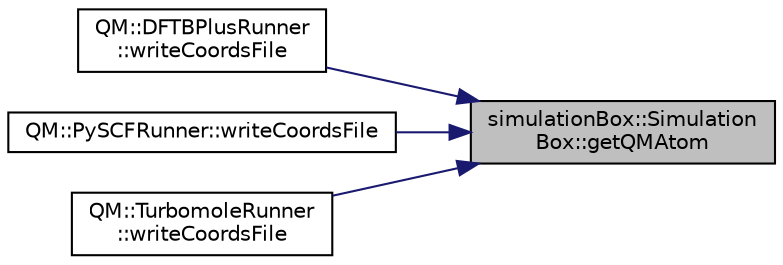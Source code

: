 digraph "simulationBox::SimulationBox::getQMAtom"
{
 // LATEX_PDF_SIZE
  edge [fontname="Helvetica",fontsize="10",labelfontname="Helvetica",labelfontsize="10"];
  node [fontname="Helvetica",fontsize="10",shape=record];
  rankdir="RL";
  Node1 [label="simulationBox::Simulation\lBox::getQMAtom",height=0.2,width=0.4,color="black", fillcolor="grey75", style="filled", fontcolor="black",tooltip=" "];
  Node1 -> Node2 [dir="back",color="midnightblue",fontsize="10",style="solid",fontname="Helvetica"];
  Node2 [label="QM::DFTBPlusRunner\l::writeCoordsFile",height=0.2,width=0.4,color="black", fillcolor="white", style="filled",URL="$classQM_1_1DFTBPlusRunner.html#a18938d83dcbd4407e29839ff87eeb178",tooltip="writes the coords file in order to run the external qm program"];
  Node1 -> Node3 [dir="back",color="midnightblue",fontsize="10",style="solid",fontname="Helvetica"];
  Node3 [label="QM::PySCFRunner::writeCoordsFile",height=0.2,width=0.4,color="black", fillcolor="white", style="filled",URL="$classQM_1_1PySCFRunner.html#a555d5aec139ac907c5de1f41f05a4656",tooltip="writes the coords file in order to run the external qm program"];
  Node1 -> Node4 [dir="back",color="midnightblue",fontsize="10",style="solid",fontname="Helvetica"];
  Node4 [label="QM::TurbomoleRunner\l::writeCoordsFile",height=0.2,width=0.4,color="black", fillcolor="white", style="filled",URL="$classQM_1_1TurbomoleRunner.html#a4af1412bb073422b0e51d740d022978e",tooltip="writes the coords file in turbomole format"];
}
